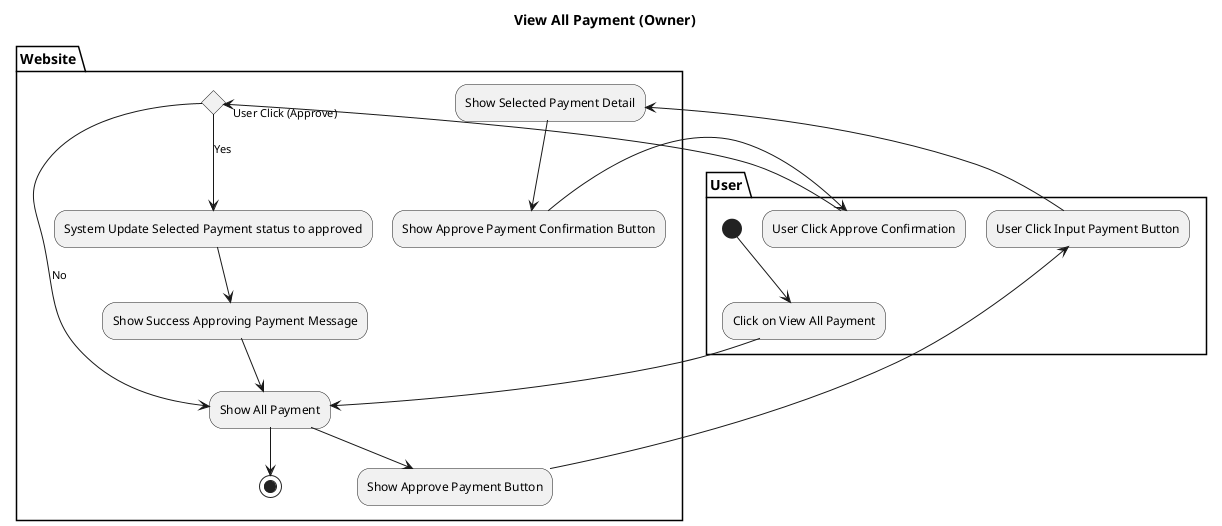 @startuml

' left to right direction
top to bottom direction

title View All Payment (Owner)
partition User {
(*)  --> "Click on View All Payment"
}
partition Website {
--> "Show All Payment"
-->"Show Approve Payment Button"
}
partition User {
--> "User Click Input Payment Button"
}
partition Website {
--> "Show Selected Payment Detail"
-->"Show Approve Payment Confirmation Button"
}
partition User {
--> "User Click Approve Confirmation"
}
partition Website {
    If "User Click (Approve)" then
    --> [Yes] "System Update Selected Payment status to approved"
    --> "Show Success Approving Payment Message"
    --> "Show All Payment"
    else
    --> [No] "Show All Payment"
    Endif
-->(*)
}


@enduml
